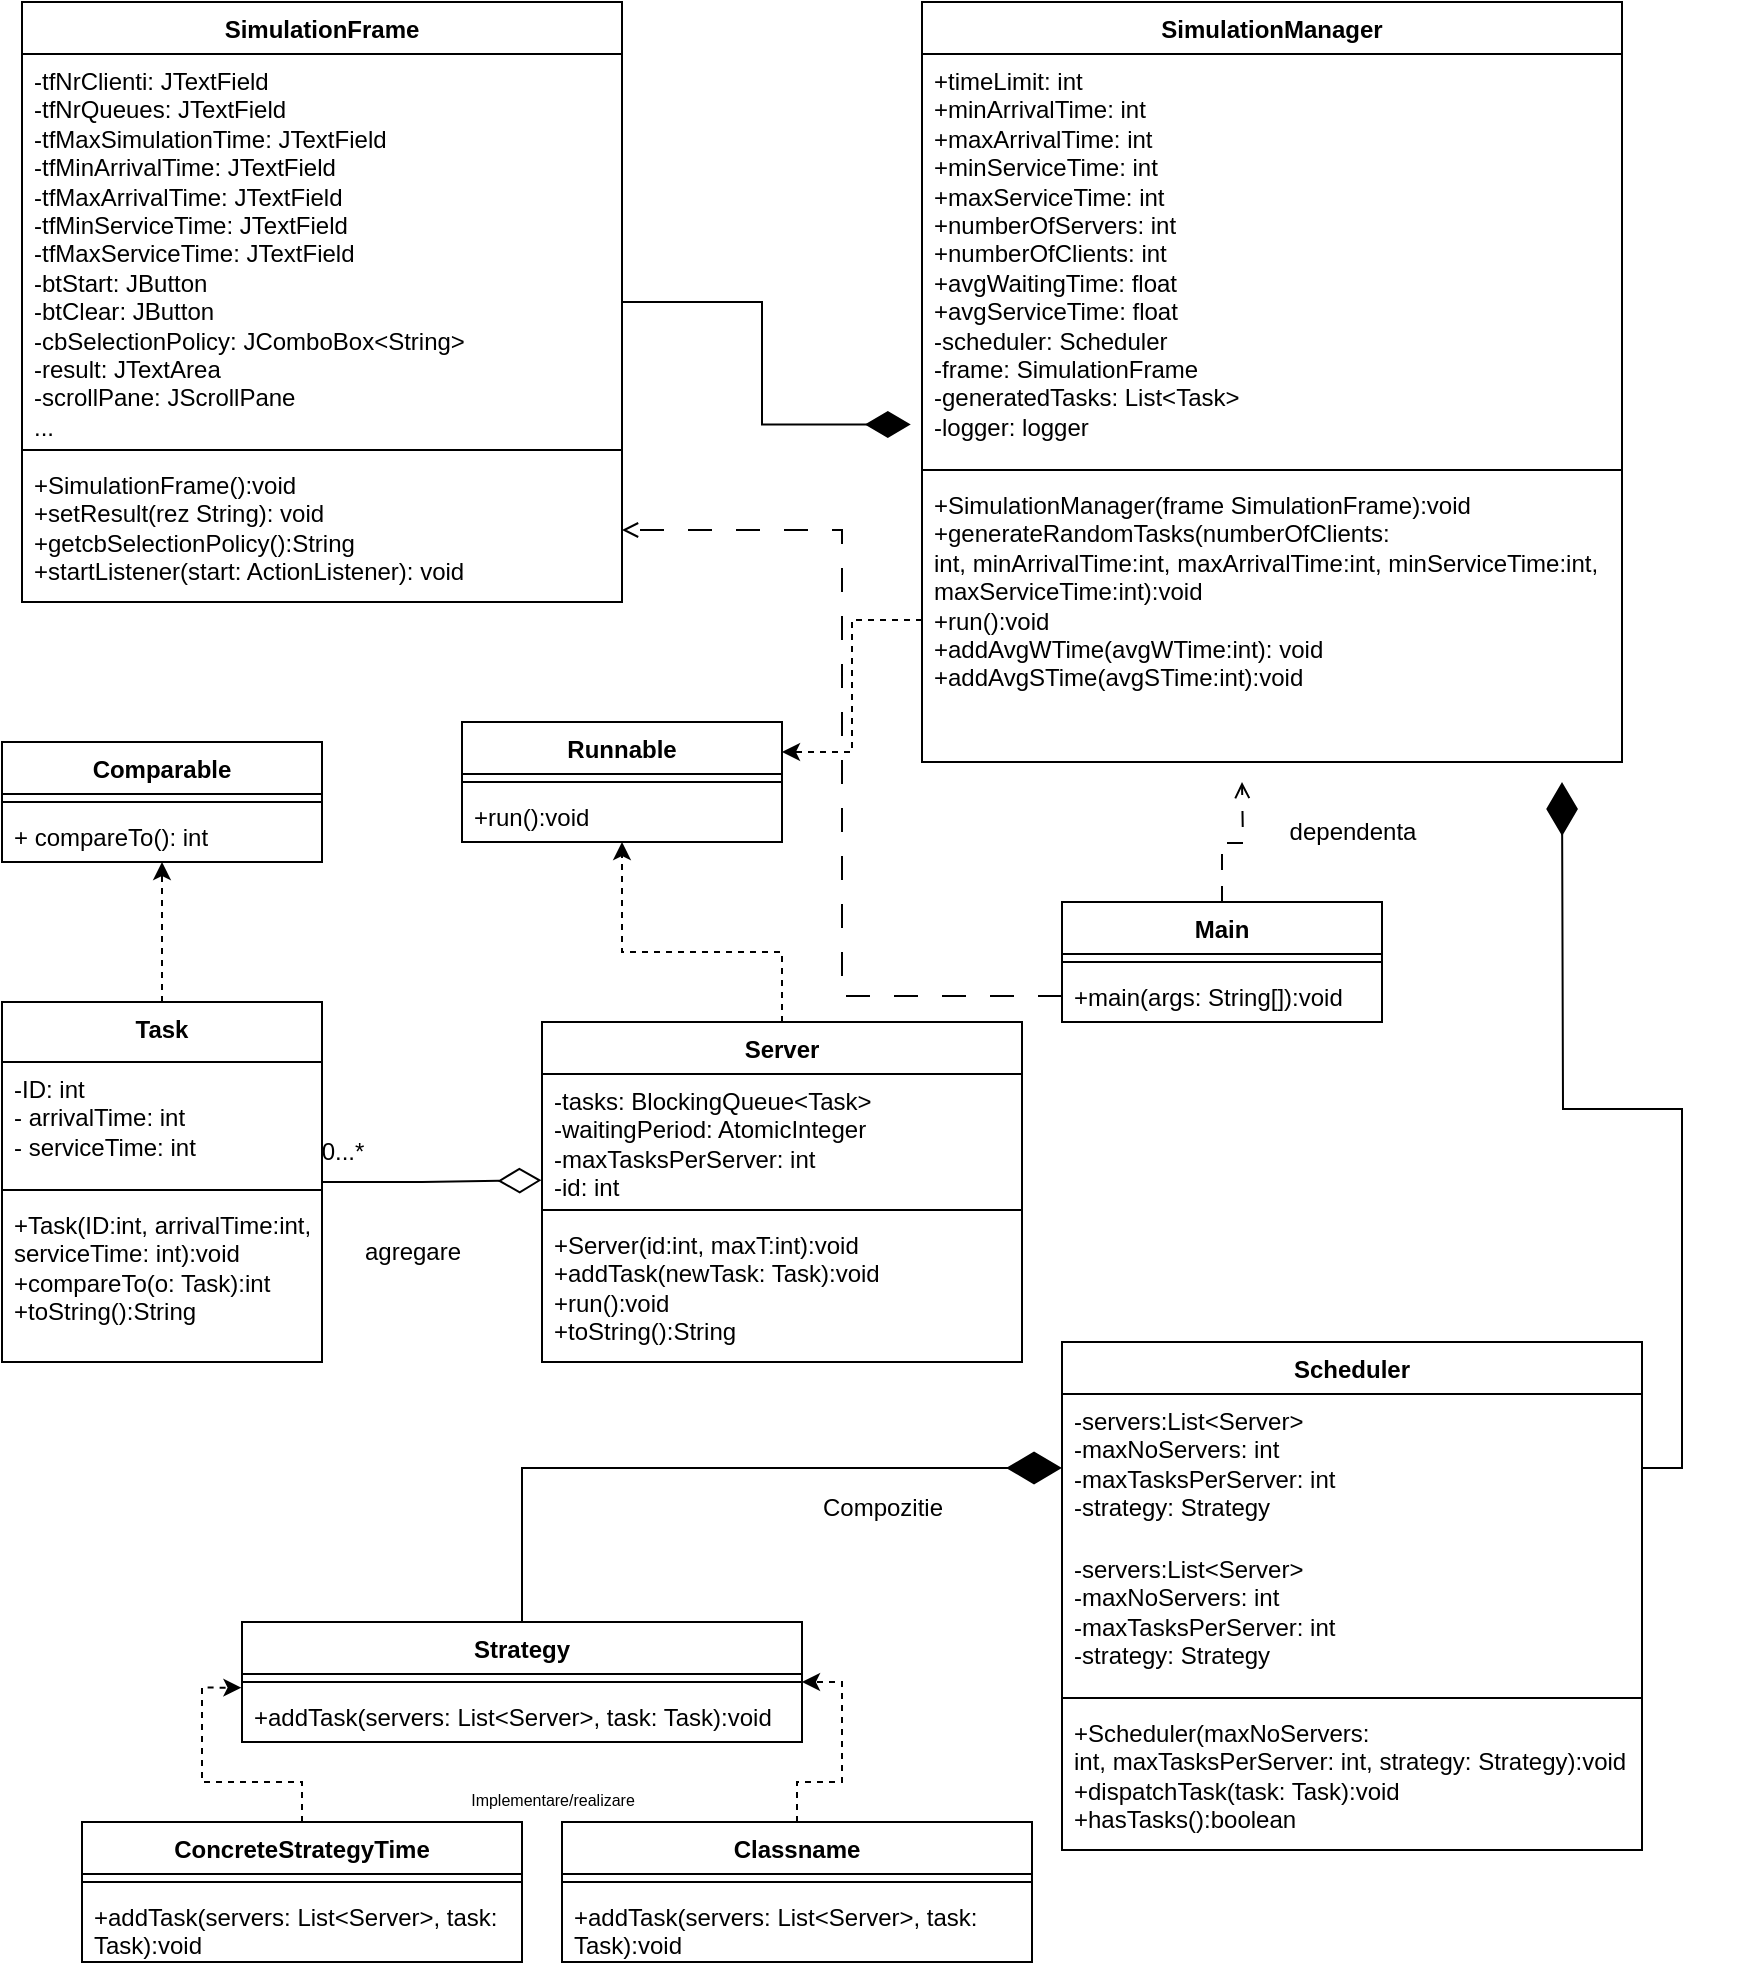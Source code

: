 <mxfile version="23.1.5" type="device">
  <diagram name="Page-1" id="LdgoHriNCykatmme05al">
    <mxGraphModel dx="1059" dy="681" grid="1" gridSize="10" guides="1" tooltips="1" connect="1" arrows="1" fold="1" page="1" pageScale="1" pageWidth="850" pageHeight="1100" math="0" shadow="0">
      <root>
        <mxCell id="0" />
        <mxCell id="1" parent="0" />
        <mxCell id="livyOAXgkhp658XB-DO7-61" style="edgeStyle=orthogonalEdgeStyle;rounded=0;orthogonalLoop=1;jettySize=auto;html=1;entryX=1;entryY=0.5;entryDx=0;entryDy=0;dashed=1;" edge="1" parent="1" source="livyOAXgkhp658XB-DO7-5" target="livyOAXgkhp658XB-DO7-13">
          <mxGeometry relative="1" as="geometry" />
        </mxCell>
        <mxCell id="livyOAXgkhp658XB-DO7-5" value="Classname" style="swimlane;fontStyle=1;align=center;verticalAlign=top;childLayout=stackLayout;horizontal=1;startSize=26;horizontalStack=0;resizeParent=1;resizeParentMax=0;resizeLast=0;collapsible=1;marginBottom=0;whiteSpace=wrap;html=1;" vertex="1" parent="1">
          <mxGeometry x="290" y="950" width="235" height="70" as="geometry" />
        </mxCell>
        <mxCell id="livyOAXgkhp658XB-DO7-7" value="" style="line;strokeWidth=1;fillColor=none;align=left;verticalAlign=middle;spacingTop=-1;spacingLeft=3;spacingRight=3;rotatable=0;labelPosition=right;points=[];portConstraint=eastwest;strokeColor=inherit;" vertex="1" parent="livyOAXgkhp658XB-DO7-5">
          <mxGeometry y="26" width="235" height="8" as="geometry" />
        </mxCell>
        <mxCell id="livyOAXgkhp658XB-DO7-8" value="+addTask(servers: List&amp;lt;Server&amp;gt;, task: Task):void" style="text;strokeColor=none;fillColor=none;align=left;verticalAlign=top;spacingLeft=4;spacingRight=4;overflow=hidden;rotatable=0;points=[[0,0.5],[1,0.5]];portConstraint=eastwest;whiteSpace=wrap;html=1;" vertex="1" parent="livyOAXgkhp658XB-DO7-5">
          <mxGeometry y="34" width="235" height="36" as="geometry" />
        </mxCell>
        <mxCell id="livyOAXgkhp658XB-DO7-9" value="ConcreteStrategyTime" style="swimlane;fontStyle=1;align=center;verticalAlign=top;childLayout=stackLayout;horizontal=1;startSize=26;horizontalStack=0;resizeParent=1;resizeParentMax=0;resizeLast=0;collapsible=1;marginBottom=0;whiteSpace=wrap;html=1;" vertex="1" parent="1">
          <mxGeometry x="50" y="950" width="220" height="70" as="geometry" />
        </mxCell>
        <mxCell id="livyOAXgkhp658XB-DO7-11" value="" style="line;strokeWidth=1;fillColor=none;align=left;verticalAlign=middle;spacingTop=-1;spacingLeft=3;spacingRight=3;rotatable=0;labelPosition=right;points=[];portConstraint=eastwest;strokeColor=inherit;" vertex="1" parent="livyOAXgkhp658XB-DO7-9">
          <mxGeometry y="26" width="220" height="8" as="geometry" />
        </mxCell>
        <mxCell id="livyOAXgkhp658XB-DO7-12" value="+addTask(servers: List&amp;lt;Server&amp;gt;, task: Task):void" style="text;strokeColor=none;fillColor=none;align=left;verticalAlign=top;spacingLeft=4;spacingRight=4;overflow=hidden;rotatable=0;points=[[0,0.5],[1,0.5]];portConstraint=eastwest;whiteSpace=wrap;html=1;" vertex="1" parent="livyOAXgkhp658XB-DO7-9">
          <mxGeometry y="34" width="220" height="36" as="geometry" />
        </mxCell>
        <mxCell id="livyOAXgkhp658XB-DO7-68" style="edgeStyle=orthogonalEdgeStyle;rounded=0;orthogonalLoop=1;jettySize=auto;html=1;entryX=0;entryY=0.5;entryDx=0;entryDy=0;endArrow=diamondThin;endFill=1;endSize=25;" edge="1" parent="1" source="livyOAXgkhp658XB-DO7-13" target="livyOAXgkhp658XB-DO7-67">
          <mxGeometry relative="1" as="geometry" />
        </mxCell>
        <mxCell id="livyOAXgkhp658XB-DO7-13" value="Strategy" style="swimlane;fontStyle=1;align=center;verticalAlign=top;childLayout=stackLayout;horizontal=1;startSize=26;horizontalStack=0;resizeParent=1;resizeParentMax=0;resizeLast=0;collapsible=1;marginBottom=0;whiteSpace=wrap;html=1;" vertex="1" parent="1">
          <mxGeometry x="130" y="850" width="280" height="60" as="geometry" />
        </mxCell>
        <mxCell id="livyOAXgkhp658XB-DO7-15" value="" style="line;strokeWidth=1;fillColor=none;align=left;verticalAlign=middle;spacingTop=-1;spacingLeft=3;spacingRight=3;rotatable=0;labelPosition=right;points=[];portConstraint=eastwest;strokeColor=inherit;" vertex="1" parent="livyOAXgkhp658XB-DO7-13">
          <mxGeometry y="26" width="280" height="8" as="geometry" />
        </mxCell>
        <mxCell id="livyOAXgkhp658XB-DO7-16" value="+addTask(servers: List&amp;lt;Server&amp;gt;, task: Task):void" style="text;strokeColor=none;fillColor=none;align=left;verticalAlign=top;spacingLeft=4;spacingRight=4;overflow=hidden;rotatable=0;points=[[0,0.5],[1,0.5]];portConstraint=eastwest;whiteSpace=wrap;html=1;" vertex="1" parent="livyOAXgkhp658XB-DO7-13">
          <mxGeometry y="34" width="280" height="26" as="geometry" />
        </mxCell>
        <mxCell id="livyOAXgkhp658XB-DO7-77" style="edgeStyle=orthogonalEdgeStyle;rounded=0;orthogonalLoop=1;jettySize=auto;html=1;entryX=0.5;entryY=1;entryDx=0;entryDy=0;dashed=1;" edge="1" parent="1" source="livyOAXgkhp658XB-DO7-22" target="livyOAXgkhp658XB-DO7-73">
          <mxGeometry relative="1" as="geometry" />
        </mxCell>
        <mxCell id="livyOAXgkhp658XB-DO7-22" value="Task" style="swimlane;fontStyle=1;align=center;verticalAlign=top;childLayout=stackLayout;horizontal=1;startSize=30;horizontalStack=0;resizeParent=1;resizeParentMax=0;resizeLast=0;collapsible=1;marginBottom=0;whiteSpace=wrap;html=1;" vertex="1" parent="1">
          <mxGeometry x="10" y="540" width="160" height="180" as="geometry" />
        </mxCell>
        <mxCell id="livyOAXgkhp658XB-DO7-23" value="-ID: int&lt;br&gt;-&amp;nbsp;arrivalTime: int&lt;br&gt;- serviceTime: int" style="text;strokeColor=none;fillColor=none;align=left;verticalAlign=top;spacingLeft=4;spacingRight=4;overflow=hidden;rotatable=0;points=[[0,0.5],[1,0.5]];portConstraint=eastwest;whiteSpace=wrap;html=1;" vertex="1" parent="livyOAXgkhp658XB-DO7-22">
          <mxGeometry y="30" width="160" height="60" as="geometry" />
        </mxCell>
        <mxCell id="livyOAXgkhp658XB-DO7-24" value="" style="line;strokeWidth=1;fillColor=none;align=left;verticalAlign=middle;spacingTop=-1;spacingLeft=3;spacingRight=3;rotatable=0;labelPosition=right;points=[];portConstraint=eastwest;strokeColor=inherit;" vertex="1" parent="livyOAXgkhp658XB-DO7-22">
          <mxGeometry y="90" width="160" height="8" as="geometry" />
        </mxCell>
        <mxCell id="livyOAXgkhp658XB-DO7-25" value="+Task(ID:int, arrivalTime:int, serviceTime: int):void&lt;br&gt;+compareTo(o: Task):int&lt;br&gt;+toString():String" style="text;strokeColor=none;fillColor=none;align=left;verticalAlign=top;spacingLeft=4;spacingRight=4;overflow=hidden;rotatable=0;points=[[0,0.5],[1,0.5]];portConstraint=eastwest;whiteSpace=wrap;html=1;" vertex="1" parent="livyOAXgkhp658XB-DO7-22">
          <mxGeometry y="98" width="160" height="82" as="geometry" />
        </mxCell>
        <mxCell id="livyOAXgkhp658XB-DO7-86" style="edgeStyle=orthogonalEdgeStyle;rounded=0;orthogonalLoop=1;jettySize=auto;html=1;dashed=1;" edge="1" parent="1" source="livyOAXgkhp658XB-DO7-26" target="livyOAXgkhp658XB-DO7-85">
          <mxGeometry relative="1" as="geometry">
            <mxPoint x="330.0" y="480" as="targetPoint" />
            <Array as="points">
              <mxPoint x="400" y="515" />
              <mxPoint x="320" y="515" />
            </Array>
          </mxGeometry>
        </mxCell>
        <mxCell id="livyOAXgkhp658XB-DO7-26" value="Server" style="swimlane;fontStyle=1;align=center;verticalAlign=top;childLayout=stackLayout;horizontal=1;startSize=26;horizontalStack=0;resizeParent=1;resizeParentMax=0;resizeLast=0;collapsible=1;marginBottom=0;whiteSpace=wrap;html=1;" vertex="1" parent="1">
          <mxGeometry x="280" y="550" width="240" height="170" as="geometry" />
        </mxCell>
        <mxCell id="livyOAXgkhp658XB-DO7-27" value="-tasks: BlockingQueue&amp;lt;Task&amp;gt;&lt;br&gt;-waitingPeriod: AtomicInteger&lt;br&gt;-maxTasksPerServer: int&lt;br&gt;-id: int" style="text;strokeColor=none;fillColor=none;align=left;verticalAlign=top;spacingLeft=4;spacingRight=4;overflow=hidden;rotatable=0;points=[[0,0.5],[1,0.5]];portConstraint=eastwest;whiteSpace=wrap;html=1;" vertex="1" parent="livyOAXgkhp658XB-DO7-26">
          <mxGeometry y="26" width="240" height="64" as="geometry" />
        </mxCell>
        <mxCell id="livyOAXgkhp658XB-DO7-28" value="" style="line;strokeWidth=1;fillColor=none;align=left;verticalAlign=middle;spacingTop=-1;spacingLeft=3;spacingRight=3;rotatable=0;labelPosition=right;points=[];portConstraint=eastwest;strokeColor=inherit;" vertex="1" parent="livyOAXgkhp658XB-DO7-26">
          <mxGeometry y="90" width="240" height="8" as="geometry" />
        </mxCell>
        <mxCell id="livyOAXgkhp658XB-DO7-29" value="+Server(id:int, maxT:int):void&lt;div&gt;+addTask(newTask: Task):void&lt;/div&gt;&lt;div&gt;+run():void&lt;/div&gt;&lt;div&gt;+toString():String&lt;/div&gt;" style="text;strokeColor=none;fillColor=none;align=left;verticalAlign=top;spacingLeft=4;spacingRight=4;overflow=hidden;rotatable=0;points=[[0,0.5],[1,0.5]];portConstraint=eastwest;whiteSpace=wrap;html=1;" vertex="1" parent="livyOAXgkhp658XB-DO7-26">
          <mxGeometry y="98" width="240" height="72" as="geometry" />
        </mxCell>
        <mxCell id="livyOAXgkhp658XB-DO7-34" value="Scheduler" style="swimlane;fontStyle=1;align=center;verticalAlign=top;childLayout=stackLayout;horizontal=1;startSize=26;horizontalStack=0;resizeParent=1;resizeParentMax=0;resizeLast=0;collapsible=1;marginBottom=0;whiteSpace=wrap;html=1;" vertex="1" parent="1">
          <mxGeometry x="540" y="710" width="290" height="254" as="geometry" />
        </mxCell>
        <mxCell id="livyOAXgkhp658XB-DO7-91" style="edgeStyle=orthogonalEdgeStyle;rounded=0;orthogonalLoop=1;jettySize=auto;html=1;endArrow=diamondThin;endFill=1;endSize=24;" edge="1" parent="livyOAXgkhp658XB-DO7-34" source="livyOAXgkhp658XB-DO7-67">
          <mxGeometry relative="1" as="geometry">
            <mxPoint x="250.0" y="-280" as="targetPoint" />
          </mxGeometry>
        </mxCell>
        <mxCell id="livyOAXgkhp658XB-DO7-67" value="-servers:List&amp;lt;Server&amp;gt;&lt;br&gt;-maxNoServers: int&lt;br&gt;-maxTasksPerServer: int&lt;div&gt;-strategy: Strategy&lt;/div&gt;" style="text;strokeColor=none;fillColor=none;align=left;verticalAlign=top;spacingLeft=4;spacingRight=4;overflow=hidden;rotatable=0;points=[[0,0.5],[1,0.5]];portConstraint=eastwest;whiteSpace=wrap;html=1;" vertex="1" parent="livyOAXgkhp658XB-DO7-34">
          <mxGeometry y="26" width="290" height="74" as="geometry" />
        </mxCell>
        <mxCell id="livyOAXgkhp658XB-DO7-35" value="-servers:List&amp;lt;Server&amp;gt;&lt;br&gt;-maxNoServers: int&lt;br&gt;-maxTasksPerServer: int&lt;div&gt;-strategy: Strategy&lt;/div&gt;" style="text;strokeColor=none;fillColor=none;align=left;verticalAlign=top;spacingLeft=4;spacingRight=4;overflow=hidden;rotatable=0;points=[[0,0.5],[1,0.5]];portConstraint=eastwest;whiteSpace=wrap;html=1;" vertex="1" parent="livyOAXgkhp658XB-DO7-34">
          <mxGeometry y="100" width="290" height="74" as="geometry" />
        </mxCell>
        <mxCell id="livyOAXgkhp658XB-DO7-36" value="" style="line;strokeWidth=1;fillColor=none;align=left;verticalAlign=middle;spacingTop=-1;spacingLeft=3;spacingRight=3;rotatable=0;labelPosition=right;points=[];portConstraint=eastwest;strokeColor=inherit;" vertex="1" parent="livyOAXgkhp658XB-DO7-34">
          <mxGeometry y="174" width="290" height="8" as="geometry" />
        </mxCell>
        <mxCell id="livyOAXgkhp658XB-DO7-37" value="+Scheduler(maxNoServers: int,&amp;nbsp;maxTasksPerServer: int,&amp;nbsp;strategy: Strategy&lt;span style=&quot;background-color: initial;&quot;&gt;):void&amp;nbsp;&lt;br&gt;+dispatchTask(task: Task):void&lt;br&gt;+hasTasks():boolean&lt;br&gt;&lt;/span&gt;" style="text;strokeColor=none;fillColor=none;align=left;verticalAlign=top;spacingLeft=4;spacingRight=4;overflow=hidden;rotatable=0;points=[[0,0.5],[1,0.5]];portConstraint=eastwest;whiteSpace=wrap;html=1;" vertex="1" parent="livyOAXgkhp658XB-DO7-34">
          <mxGeometry y="182" width="290" height="72" as="geometry" />
        </mxCell>
        <mxCell id="livyOAXgkhp658XB-DO7-40" value="SimulationFrame" style="swimlane;fontStyle=1;align=center;verticalAlign=top;childLayout=stackLayout;horizontal=1;startSize=26;horizontalStack=0;resizeParent=1;resizeParentMax=0;resizeLast=0;collapsible=1;marginBottom=0;whiteSpace=wrap;html=1;" vertex="1" parent="1">
          <mxGeometry x="20" y="40" width="300" height="300" as="geometry" />
        </mxCell>
        <mxCell id="livyOAXgkhp658XB-DO7-41" value="-tfNrClienti: JTextField&lt;br&gt;-tfNrQueues&lt;span style=&quot;background-color: initial;&quot;&gt;: JTextField&lt;/span&gt;&lt;br&gt;-tfMaxSimulationTime&lt;span style=&quot;background-color: initial;&quot;&gt;: JTextField&lt;/span&gt;&lt;br&gt;-tfMinArrivalTime&lt;span style=&quot;background-color: initial;&quot;&gt;: JTextField&lt;/span&gt;&lt;br&gt;-tfMaxArrivalTime: JTextField&lt;br&gt;-tfMinServiceTime&lt;span style=&quot;background-color: initial;&quot;&gt;: JTextField&lt;/span&gt;&lt;br&gt;-tfMaxServiceTime: JTextField&lt;br&gt;-btStart: JButton&lt;br&gt;-btClear&lt;span style=&quot;background-color: initial;&quot;&gt;:&amp;nbsp;&lt;/span&gt;JButton&lt;br&gt;-cbSelectionPolicy:&amp;nbsp;JComboBox&amp;lt;String&amp;gt;&lt;div&gt;-result:&amp;nbsp;JTextArea&lt;/div&gt;&lt;div&gt;-scrollPane:&amp;nbsp;JScrollPane&lt;/div&gt;&lt;div&gt;...&lt;/div&gt;" style="text;strokeColor=none;fillColor=none;align=left;verticalAlign=top;spacingLeft=4;spacingRight=4;overflow=hidden;rotatable=0;points=[[0,0.5],[1,0.5]];portConstraint=eastwest;whiteSpace=wrap;html=1;" vertex="1" parent="livyOAXgkhp658XB-DO7-40">
          <mxGeometry y="26" width="300" height="194" as="geometry" />
        </mxCell>
        <mxCell id="livyOAXgkhp658XB-DO7-42" value="" style="line;strokeWidth=1;fillColor=none;align=left;verticalAlign=middle;spacingTop=-1;spacingLeft=3;spacingRight=3;rotatable=0;labelPosition=right;points=[];portConstraint=eastwest;strokeColor=inherit;" vertex="1" parent="livyOAXgkhp658XB-DO7-40">
          <mxGeometry y="220" width="300" height="8" as="geometry" />
        </mxCell>
        <mxCell id="livyOAXgkhp658XB-DO7-43" value="+SimulationFrame():void&lt;br&gt;+setResult(rez String): void&lt;br&gt;+getcbSelectionPolicy():String&lt;br&gt;+startListener(start: ActionListener): void" style="text;strokeColor=none;fillColor=none;align=left;verticalAlign=top;spacingLeft=4;spacingRight=4;overflow=hidden;rotatable=0;points=[[0,0.5],[1,0.5]];portConstraint=eastwest;whiteSpace=wrap;html=1;" vertex="1" parent="livyOAXgkhp658XB-DO7-40">
          <mxGeometry y="228" width="300" height="72" as="geometry" />
        </mxCell>
        <mxCell id="livyOAXgkhp658XB-DO7-44" value="SimulationManager" style="swimlane;fontStyle=1;align=center;verticalAlign=top;childLayout=stackLayout;horizontal=1;startSize=26;horizontalStack=0;resizeParent=1;resizeParentMax=0;resizeLast=0;collapsible=1;marginBottom=0;whiteSpace=wrap;html=1;" vertex="1" parent="1">
          <mxGeometry x="470" y="40" width="350" height="380" as="geometry" />
        </mxCell>
        <mxCell id="livyOAXgkhp658XB-DO7-45" value="+timeLimit: int&lt;br&gt;+minArrivalTime&lt;span style=&quot;background-color: initial;&quot;&gt;: int&lt;/span&gt;&lt;br&gt;+maxArrivalTime&lt;span style=&quot;background-color: initial;&quot;&gt;: int&lt;/span&gt;&lt;br&gt;+minServiceTime&lt;span style=&quot;background-color: initial;&quot;&gt;: int&lt;/span&gt;&lt;br&gt;+maxServiceTime&lt;span style=&quot;background-color: initial;&quot;&gt;: int&lt;/span&gt;&lt;br&gt;+numberOfServers&lt;span style=&quot;background-color: initial;&quot;&gt;: int&lt;/span&gt;&lt;br&gt;+numberOfClients&lt;span style=&quot;background-color: initial;&quot;&gt;: int&lt;/span&gt;&lt;br&gt;+avgWaitingTime&lt;span style=&quot;background-color: initial;&quot;&gt;: float&lt;/span&gt;&lt;br&gt;+avgServiceTime&lt;span style=&quot;background-color: initial;&quot;&gt;: float&lt;/span&gt;&lt;br&gt;-scheduler&lt;span style=&quot;background-color: initial;&quot;&gt;: Scheduler&lt;br&gt;&lt;/span&gt;-frame&lt;span style=&quot;background-color: initial;&quot;&gt;: SimulationFrame&lt;/span&gt;&lt;br&gt;-generatedTasks&lt;span style=&quot;background-color: initial;&quot;&gt;: List&amp;lt;Task&amp;gt;&lt;/span&gt;&lt;br&gt;-logger&lt;span style=&quot;background-color: initial;&quot;&gt;: logger&lt;/span&gt;" style="text;strokeColor=none;fillColor=none;align=left;verticalAlign=top;spacingLeft=4;spacingRight=4;overflow=hidden;rotatable=0;points=[[0,0.5],[1,0.5]];portConstraint=eastwest;whiteSpace=wrap;html=1;" vertex="1" parent="livyOAXgkhp658XB-DO7-44">
          <mxGeometry y="26" width="350" height="204" as="geometry" />
        </mxCell>
        <mxCell id="livyOAXgkhp658XB-DO7-46" value="" style="line;strokeWidth=1;fillColor=none;align=left;verticalAlign=middle;spacingTop=-1;spacingLeft=3;spacingRight=3;rotatable=0;labelPosition=right;points=[];portConstraint=eastwest;strokeColor=inherit;" vertex="1" parent="livyOAXgkhp658XB-DO7-44">
          <mxGeometry y="230" width="350" height="8" as="geometry" />
        </mxCell>
        <mxCell id="livyOAXgkhp658XB-DO7-47" value="+SimulationManager(frame SimulationFrame):void&lt;br&gt;+generateRandomTasks(numberOfClients: int,&amp;nbsp;minArrivalTime:int,&amp;nbsp;maxArrivalTime:int,&amp;nbsp;minServiceTime:int,&lt;br&gt;maxServiceTime:int):void&lt;br&gt;+run():void&lt;br&gt;+addAvgWTime(avgWTime:int): void&lt;br&gt;+addAvgSTime(avgSTime:int):void" style="text;strokeColor=none;fillColor=none;align=left;verticalAlign=top;spacingLeft=4;spacingRight=4;overflow=hidden;rotatable=0;points=[[0,0.5],[1,0.5]];portConstraint=eastwest;whiteSpace=wrap;html=1;" vertex="1" parent="livyOAXgkhp658XB-DO7-44">
          <mxGeometry y="238" width="350" height="142" as="geometry" />
        </mxCell>
        <mxCell id="livyOAXgkhp658XB-DO7-92" style="edgeStyle=orthogonalEdgeStyle;rounded=0;orthogonalLoop=1;jettySize=auto;html=1;dashed=1;dashPattern=8 8;endArrow=open;endFill=0;" edge="1" parent="1" source="livyOAXgkhp658XB-DO7-48">
          <mxGeometry relative="1" as="geometry">
            <mxPoint x="630.0" y="430" as="targetPoint" />
          </mxGeometry>
        </mxCell>
        <mxCell id="livyOAXgkhp658XB-DO7-48" value="Main" style="swimlane;fontStyle=1;align=center;verticalAlign=top;childLayout=stackLayout;horizontal=1;startSize=26;horizontalStack=0;resizeParent=1;resizeParentMax=0;resizeLast=0;collapsible=1;marginBottom=0;whiteSpace=wrap;html=1;" vertex="1" parent="1">
          <mxGeometry x="540" y="490" width="160" height="60" as="geometry" />
        </mxCell>
        <mxCell id="livyOAXgkhp658XB-DO7-50" value="" style="line;strokeWidth=1;fillColor=none;align=left;verticalAlign=middle;spacingTop=-1;spacingLeft=3;spacingRight=3;rotatable=0;labelPosition=right;points=[];portConstraint=eastwest;strokeColor=inherit;" vertex="1" parent="livyOAXgkhp658XB-DO7-48">
          <mxGeometry y="26" width="160" height="8" as="geometry" />
        </mxCell>
        <mxCell id="livyOAXgkhp658XB-DO7-51" value="+main(args: String[]):void" style="text;strokeColor=none;fillColor=none;align=left;verticalAlign=top;spacingLeft=4;spacingRight=4;overflow=hidden;rotatable=0;points=[[0,0.5],[1,0.5]];portConstraint=eastwest;whiteSpace=wrap;html=1;" vertex="1" parent="livyOAXgkhp658XB-DO7-48">
          <mxGeometry y="34" width="160" height="26" as="geometry" />
        </mxCell>
        <mxCell id="livyOAXgkhp658XB-DO7-60" style="edgeStyle=orthogonalEdgeStyle;rounded=0;orthogonalLoop=1;jettySize=auto;html=1;entryX=-0.001;entryY=-0.045;entryDx=0;entryDy=0;entryPerimeter=0;dashed=1;" edge="1" parent="1" source="livyOAXgkhp658XB-DO7-9" target="livyOAXgkhp658XB-DO7-16">
          <mxGeometry relative="1" as="geometry" />
        </mxCell>
        <mxCell id="livyOAXgkhp658XB-DO7-65" value="0...*" style="text;html=1;align=center;verticalAlign=middle;resizable=0;points=[];autosize=1;strokeColor=none;fillColor=none;" vertex="1" parent="1">
          <mxGeometry x="160" y="600" width="40" height="30" as="geometry" />
        </mxCell>
        <mxCell id="livyOAXgkhp658XB-DO7-70" value="&lt;p style=&quot;line-height: 80%;&quot;&gt;&lt;font style=&quot;font-size: 8px;&quot;&gt;Implementare/realizare&lt;/font&gt;&lt;/p&gt;" style="text;html=1;align=center;verticalAlign=middle;resizable=0;points=[];autosize=1;strokeColor=none;fillColor=none;rotation=0;" vertex="1" parent="1">
          <mxGeometry x="230" y="914" width="110" height="50" as="geometry" />
        </mxCell>
        <mxCell id="livyOAXgkhp658XB-DO7-71" style="edgeStyle=orthogonalEdgeStyle;rounded=0;orthogonalLoop=1;jettySize=auto;html=1;entryX=-0.001;entryY=0.83;entryDx=0;entryDy=0;entryPerimeter=0;endArrow=diamondThin;endFill=0;endSize=19;" edge="1" parent="1" source="livyOAXgkhp658XB-DO7-22" target="livyOAXgkhp658XB-DO7-27">
          <mxGeometry relative="1" as="geometry" />
        </mxCell>
        <mxCell id="livyOAXgkhp658XB-DO7-72" value="agregare" style="text;html=1;align=center;verticalAlign=middle;resizable=0;points=[];autosize=1;strokeColor=none;fillColor=none;" vertex="1" parent="1">
          <mxGeometry x="180" y="650" width="70" height="30" as="geometry" />
        </mxCell>
        <mxCell id="livyOAXgkhp658XB-DO7-73" value="Comparable" style="swimlane;fontStyle=1;align=center;verticalAlign=top;childLayout=stackLayout;horizontal=1;startSize=26;horizontalStack=0;resizeParent=1;resizeParentMax=0;resizeLast=0;collapsible=1;marginBottom=0;whiteSpace=wrap;html=1;" vertex="1" parent="1">
          <mxGeometry x="10" y="410" width="160" height="60" as="geometry" />
        </mxCell>
        <mxCell id="livyOAXgkhp658XB-DO7-75" value="" style="line;strokeWidth=1;fillColor=none;align=left;verticalAlign=middle;spacingTop=-1;spacingLeft=3;spacingRight=3;rotatable=0;labelPosition=right;points=[];portConstraint=eastwest;strokeColor=inherit;" vertex="1" parent="livyOAXgkhp658XB-DO7-73">
          <mxGeometry y="26" width="160" height="8" as="geometry" />
        </mxCell>
        <mxCell id="livyOAXgkhp658XB-DO7-76" value="+ compareTo(): int" style="text;strokeColor=none;fillColor=none;align=left;verticalAlign=top;spacingLeft=4;spacingRight=4;overflow=hidden;rotatable=0;points=[[0,0.5],[1,0.5]];portConstraint=eastwest;whiteSpace=wrap;html=1;" vertex="1" parent="livyOAXgkhp658XB-DO7-73">
          <mxGeometry y="34" width="160" height="26" as="geometry" />
        </mxCell>
        <mxCell id="livyOAXgkhp658XB-DO7-82" value="Runnable" style="swimlane;fontStyle=1;align=center;verticalAlign=top;childLayout=stackLayout;horizontal=1;startSize=26;horizontalStack=0;resizeParent=1;resizeParentMax=0;resizeLast=0;collapsible=1;marginBottom=0;whiteSpace=wrap;html=1;" vertex="1" parent="1">
          <mxGeometry x="240" y="400" width="160" height="60" as="geometry" />
        </mxCell>
        <mxCell id="livyOAXgkhp658XB-DO7-84" value="" style="line;strokeWidth=1;fillColor=none;align=left;verticalAlign=middle;spacingTop=-1;spacingLeft=3;spacingRight=3;rotatable=0;labelPosition=right;points=[];portConstraint=eastwest;strokeColor=inherit;" vertex="1" parent="livyOAXgkhp658XB-DO7-82">
          <mxGeometry y="26" width="160" height="8" as="geometry" />
        </mxCell>
        <mxCell id="livyOAXgkhp658XB-DO7-85" value="+run():void" style="text;strokeColor=none;fillColor=none;align=left;verticalAlign=top;spacingLeft=4;spacingRight=4;overflow=hidden;rotatable=0;points=[[0,0.5],[1,0.5]];portConstraint=eastwest;whiteSpace=wrap;html=1;" vertex="1" parent="livyOAXgkhp658XB-DO7-82">
          <mxGeometry y="34" width="160" height="26" as="geometry" />
        </mxCell>
        <mxCell id="livyOAXgkhp658XB-DO7-87" style="edgeStyle=orthogonalEdgeStyle;rounded=0;orthogonalLoop=1;jettySize=auto;html=1;entryX=1;entryY=0.25;entryDx=0;entryDy=0;dashed=1;" edge="1" parent="1" source="livyOAXgkhp658XB-DO7-47" target="livyOAXgkhp658XB-DO7-82">
          <mxGeometry relative="1" as="geometry" />
        </mxCell>
        <mxCell id="livyOAXgkhp658XB-DO7-88" style="edgeStyle=orthogonalEdgeStyle;rounded=0;orthogonalLoop=1;jettySize=auto;html=1;entryX=-0.016;entryY=0.908;entryDx=0;entryDy=0;entryPerimeter=0;endArrow=diamondThin;endFill=1;endSize=20;" edge="1" parent="1" source="livyOAXgkhp658XB-DO7-40" target="livyOAXgkhp658XB-DO7-45">
          <mxGeometry relative="1" as="geometry" />
        </mxCell>
        <mxCell id="livyOAXgkhp658XB-DO7-89" value="Compozitie" style="text;html=1;align=center;verticalAlign=middle;resizable=0;points=[];autosize=1;strokeColor=none;fillColor=none;" vertex="1" parent="1">
          <mxGeometry x="410" y="778" width="80" height="30" as="geometry" />
        </mxCell>
        <mxCell id="livyOAXgkhp658XB-DO7-93" value="dependenta" style="text;html=1;align=center;verticalAlign=middle;resizable=0;points=[];autosize=1;strokeColor=none;fillColor=none;" vertex="1" parent="1">
          <mxGeometry x="640" y="440" width="90" height="30" as="geometry" />
        </mxCell>
        <mxCell id="livyOAXgkhp658XB-DO7-94" style="edgeStyle=orthogonalEdgeStyle;rounded=0;orthogonalLoop=1;jettySize=auto;html=1;dashed=1;dashPattern=12 12;endArrow=open;endFill=0;" edge="1" parent="1" source="livyOAXgkhp658XB-DO7-51" target="livyOAXgkhp658XB-DO7-43">
          <mxGeometry relative="1" as="geometry" />
        </mxCell>
      </root>
    </mxGraphModel>
  </diagram>
</mxfile>
